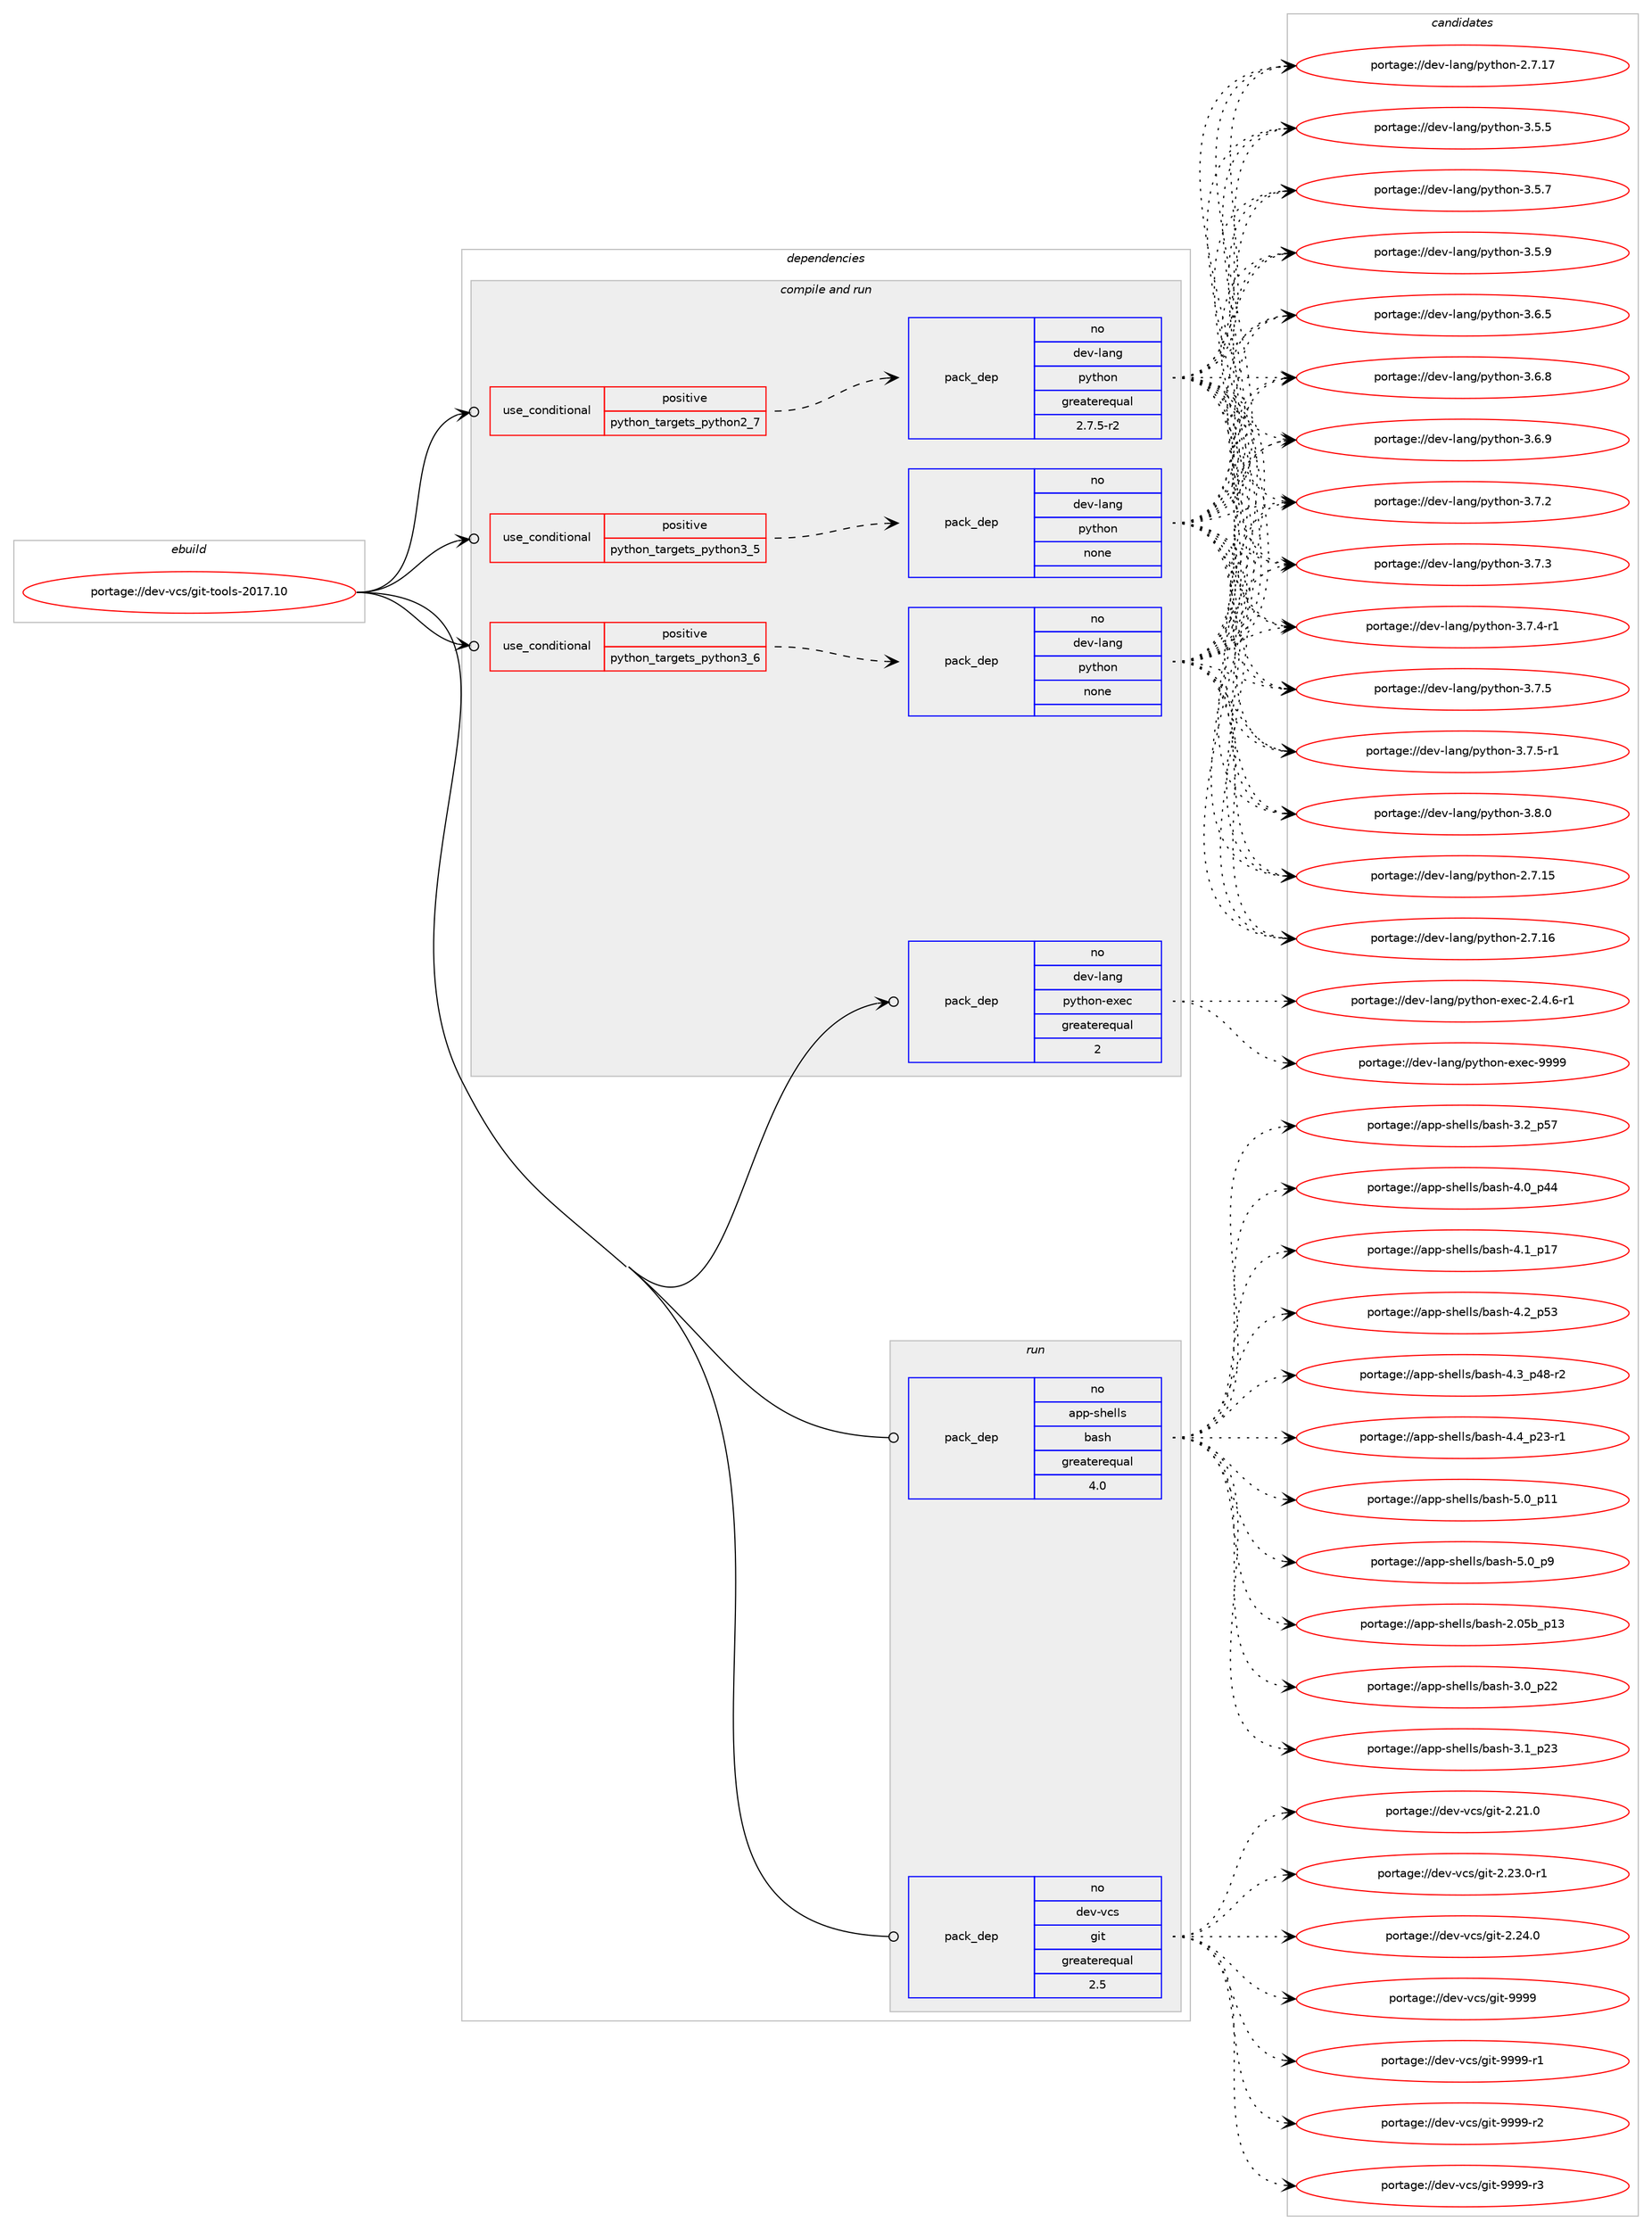 digraph prolog {

# *************
# Graph options
# *************

newrank=true;
concentrate=true;
compound=true;
graph [rankdir=LR,fontname=Helvetica,fontsize=10,ranksep=1.5];#, ranksep=2.5, nodesep=0.2];
edge  [arrowhead=vee];
node  [fontname=Helvetica,fontsize=10];

# **********
# The ebuild
# **********

subgraph cluster_leftcol {
color=gray;
rank=same;
label=<<i>ebuild</i>>;
id [label="portage://dev-vcs/git-tools-2017.10", color=red, width=4, href="../dev-vcs/git-tools-2017.10.svg"];
}

# ****************
# The dependencies
# ****************

subgraph cluster_midcol {
color=gray;
label=<<i>dependencies</i>>;
subgraph cluster_compile {
fillcolor="#eeeeee";
style=filled;
label=<<i>compile</i>>;
}
subgraph cluster_compileandrun {
fillcolor="#eeeeee";
style=filled;
label=<<i>compile and run</i>>;
subgraph cond72336 {
dependency267605 [label=<<TABLE BORDER="0" CELLBORDER="1" CELLSPACING="0" CELLPADDING="4"><TR><TD ROWSPAN="3" CELLPADDING="10">use_conditional</TD></TR><TR><TD>positive</TD></TR><TR><TD>python_targets_python2_7</TD></TR></TABLE>>, shape=none, color=red];
subgraph pack191529 {
dependency267606 [label=<<TABLE BORDER="0" CELLBORDER="1" CELLSPACING="0" CELLPADDING="4" WIDTH="220"><TR><TD ROWSPAN="6" CELLPADDING="30">pack_dep</TD></TR><TR><TD WIDTH="110">no</TD></TR><TR><TD>dev-lang</TD></TR><TR><TD>python</TD></TR><TR><TD>greaterequal</TD></TR><TR><TD>2.7.5-r2</TD></TR></TABLE>>, shape=none, color=blue];
}
dependency267605:e -> dependency267606:w [weight=20,style="dashed",arrowhead="vee"];
}
id:e -> dependency267605:w [weight=20,style="solid",arrowhead="odotvee"];
subgraph cond72337 {
dependency267607 [label=<<TABLE BORDER="0" CELLBORDER="1" CELLSPACING="0" CELLPADDING="4"><TR><TD ROWSPAN="3" CELLPADDING="10">use_conditional</TD></TR><TR><TD>positive</TD></TR><TR><TD>python_targets_python3_5</TD></TR></TABLE>>, shape=none, color=red];
subgraph pack191530 {
dependency267608 [label=<<TABLE BORDER="0" CELLBORDER="1" CELLSPACING="0" CELLPADDING="4" WIDTH="220"><TR><TD ROWSPAN="6" CELLPADDING="30">pack_dep</TD></TR><TR><TD WIDTH="110">no</TD></TR><TR><TD>dev-lang</TD></TR><TR><TD>python</TD></TR><TR><TD>none</TD></TR><TR><TD></TD></TR></TABLE>>, shape=none, color=blue];
}
dependency267607:e -> dependency267608:w [weight=20,style="dashed",arrowhead="vee"];
}
id:e -> dependency267607:w [weight=20,style="solid",arrowhead="odotvee"];
subgraph cond72338 {
dependency267609 [label=<<TABLE BORDER="0" CELLBORDER="1" CELLSPACING="0" CELLPADDING="4"><TR><TD ROWSPAN="3" CELLPADDING="10">use_conditional</TD></TR><TR><TD>positive</TD></TR><TR><TD>python_targets_python3_6</TD></TR></TABLE>>, shape=none, color=red];
subgraph pack191531 {
dependency267610 [label=<<TABLE BORDER="0" CELLBORDER="1" CELLSPACING="0" CELLPADDING="4" WIDTH="220"><TR><TD ROWSPAN="6" CELLPADDING="30">pack_dep</TD></TR><TR><TD WIDTH="110">no</TD></TR><TR><TD>dev-lang</TD></TR><TR><TD>python</TD></TR><TR><TD>none</TD></TR><TR><TD></TD></TR></TABLE>>, shape=none, color=blue];
}
dependency267609:e -> dependency267610:w [weight=20,style="dashed",arrowhead="vee"];
}
id:e -> dependency267609:w [weight=20,style="solid",arrowhead="odotvee"];
subgraph pack191532 {
dependency267611 [label=<<TABLE BORDER="0" CELLBORDER="1" CELLSPACING="0" CELLPADDING="4" WIDTH="220"><TR><TD ROWSPAN="6" CELLPADDING="30">pack_dep</TD></TR><TR><TD WIDTH="110">no</TD></TR><TR><TD>dev-lang</TD></TR><TR><TD>python-exec</TD></TR><TR><TD>greaterequal</TD></TR><TR><TD>2</TD></TR></TABLE>>, shape=none, color=blue];
}
id:e -> dependency267611:w [weight=20,style="solid",arrowhead="odotvee"];
}
subgraph cluster_run {
fillcolor="#eeeeee";
style=filled;
label=<<i>run</i>>;
subgraph pack191533 {
dependency267612 [label=<<TABLE BORDER="0" CELLBORDER="1" CELLSPACING="0" CELLPADDING="4" WIDTH="220"><TR><TD ROWSPAN="6" CELLPADDING="30">pack_dep</TD></TR><TR><TD WIDTH="110">no</TD></TR><TR><TD>app-shells</TD></TR><TR><TD>bash</TD></TR><TR><TD>greaterequal</TD></TR><TR><TD>4.0</TD></TR></TABLE>>, shape=none, color=blue];
}
id:e -> dependency267612:w [weight=20,style="solid",arrowhead="odot"];
subgraph pack191534 {
dependency267613 [label=<<TABLE BORDER="0" CELLBORDER="1" CELLSPACING="0" CELLPADDING="4" WIDTH="220"><TR><TD ROWSPAN="6" CELLPADDING="30">pack_dep</TD></TR><TR><TD WIDTH="110">no</TD></TR><TR><TD>dev-vcs</TD></TR><TR><TD>git</TD></TR><TR><TD>greaterequal</TD></TR><TR><TD>2.5</TD></TR></TABLE>>, shape=none, color=blue];
}
id:e -> dependency267613:w [weight=20,style="solid",arrowhead="odot"];
}
}

# **************
# The candidates
# **************

subgraph cluster_choices {
rank=same;
color=gray;
label=<<i>candidates</i>>;

subgraph choice191529 {
color=black;
nodesep=1;
choiceportage10010111845108971101034711212111610411111045504655464953 [label="portage://dev-lang/python-2.7.15", color=red, width=4,href="../dev-lang/python-2.7.15.svg"];
choiceportage10010111845108971101034711212111610411111045504655464954 [label="portage://dev-lang/python-2.7.16", color=red, width=4,href="../dev-lang/python-2.7.16.svg"];
choiceportage10010111845108971101034711212111610411111045504655464955 [label="portage://dev-lang/python-2.7.17", color=red, width=4,href="../dev-lang/python-2.7.17.svg"];
choiceportage100101118451089711010347112121116104111110455146534653 [label="portage://dev-lang/python-3.5.5", color=red, width=4,href="../dev-lang/python-3.5.5.svg"];
choiceportage100101118451089711010347112121116104111110455146534655 [label="portage://dev-lang/python-3.5.7", color=red, width=4,href="../dev-lang/python-3.5.7.svg"];
choiceportage100101118451089711010347112121116104111110455146534657 [label="portage://dev-lang/python-3.5.9", color=red, width=4,href="../dev-lang/python-3.5.9.svg"];
choiceportage100101118451089711010347112121116104111110455146544653 [label="portage://dev-lang/python-3.6.5", color=red, width=4,href="../dev-lang/python-3.6.5.svg"];
choiceportage100101118451089711010347112121116104111110455146544656 [label="portage://dev-lang/python-3.6.8", color=red, width=4,href="../dev-lang/python-3.6.8.svg"];
choiceportage100101118451089711010347112121116104111110455146544657 [label="portage://dev-lang/python-3.6.9", color=red, width=4,href="../dev-lang/python-3.6.9.svg"];
choiceportage100101118451089711010347112121116104111110455146554650 [label="portage://dev-lang/python-3.7.2", color=red, width=4,href="../dev-lang/python-3.7.2.svg"];
choiceportage100101118451089711010347112121116104111110455146554651 [label="portage://dev-lang/python-3.7.3", color=red, width=4,href="../dev-lang/python-3.7.3.svg"];
choiceportage1001011184510897110103471121211161041111104551465546524511449 [label="portage://dev-lang/python-3.7.4-r1", color=red, width=4,href="../dev-lang/python-3.7.4-r1.svg"];
choiceportage100101118451089711010347112121116104111110455146554653 [label="portage://dev-lang/python-3.7.5", color=red, width=4,href="../dev-lang/python-3.7.5.svg"];
choiceportage1001011184510897110103471121211161041111104551465546534511449 [label="portage://dev-lang/python-3.7.5-r1", color=red, width=4,href="../dev-lang/python-3.7.5-r1.svg"];
choiceportage100101118451089711010347112121116104111110455146564648 [label="portage://dev-lang/python-3.8.0", color=red, width=4,href="../dev-lang/python-3.8.0.svg"];
dependency267606:e -> choiceportage10010111845108971101034711212111610411111045504655464953:w [style=dotted,weight="100"];
dependency267606:e -> choiceportage10010111845108971101034711212111610411111045504655464954:w [style=dotted,weight="100"];
dependency267606:e -> choiceportage10010111845108971101034711212111610411111045504655464955:w [style=dotted,weight="100"];
dependency267606:e -> choiceportage100101118451089711010347112121116104111110455146534653:w [style=dotted,weight="100"];
dependency267606:e -> choiceportage100101118451089711010347112121116104111110455146534655:w [style=dotted,weight="100"];
dependency267606:e -> choiceportage100101118451089711010347112121116104111110455146534657:w [style=dotted,weight="100"];
dependency267606:e -> choiceportage100101118451089711010347112121116104111110455146544653:w [style=dotted,weight="100"];
dependency267606:e -> choiceportage100101118451089711010347112121116104111110455146544656:w [style=dotted,weight="100"];
dependency267606:e -> choiceportage100101118451089711010347112121116104111110455146544657:w [style=dotted,weight="100"];
dependency267606:e -> choiceportage100101118451089711010347112121116104111110455146554650:w [style=dotted,weight="100"];
dependency267606:e -> choiceportage100101118451089711010347112121116104111110455146554651:w [style=dotted,weight="100"];
dependency267606:e -> choiceportage1001011184510897110103471121211161041111104551465546524511449:w [style=dotted,weight="100"];
dependency267606:e -> choiceportage100101118451089711010347112121116104111110455146554653:w [style=dotted,weight="100"];
dependency267606:e -> choiceportage1001011184510897110103471121211161041111104551465546534511449:w [style=dotted,weight="100"];
dependency267606:e -> choiceportage100101118451089711010347112121116104111110455146564648:w [style=dotted,weight="100"];
}
subgraph choice191530 {
color=black;
nodesep=1;
choiceportage10010111845108971101034711212111610411111045504655464953 [label="portage://dev-lang/python-2.7.15", color=red, width=4,href="../dev-lang/python-2.7.15.svg"];
choiceportage10010111845108971101034711212111610411111045504655464954 [label="portage://dev-lang/python-2.7.16", color=red, width=4,href="../dev-lang/python-2.7.16.svg"];
choiceportage10010111845108971101034711212111610411111045504655464955 [label="portage://dev-lang/python-2.7.17", color=red, width=4,href="../dev-lang/python-2.7.17.svg"];
choiceportage100101118451089711010347112121116104111110455146534653 [label="portage://dev-lang/python-3.5.5", color=red, width=4,href="../dev-lang/python-3.5.5.svg"];
choiceportage100101118451089711010347112121116104111110455146534655 [label="portage://dev-lang/python-3.5.7", color=red, width=4,href="../dev-lang/python-3.5.7.svg"];
choiceportage100101118451089711010347112121116104111110455146534657 [label="portage://dev-lang/python-3.5.9", color=red, width=4,href="../dev-lang/python-3.5.9.svg"];
choiceportage100101118451089711010347112121116104111110455146544653 [label="portage://dev-lang/python-3.6.5", color=red, width=4,href="../dev-lang/python-3.6.5.svg"];
choiceportage100101118451089711010347112121116104111110455146544656 [label="portage://dev-lang/python-3.6.8", color=red, width=4,href="../dev-lang/python-3.6.8.svg"];
choiceportage100101118451089711010347112121116104111110455146544657 [label="portage://dev-lang/python-3.6.9", color=red, width=4,href="../dev-lang/python-3.6.9.svg"];
choiceportage100101118451089711010347112121116104111110455146554650 [label="portage://dev-lang/python-3.7.2", color=red, width=4,href="../dev-lang/python-3.7.2.svg"];
choiceportage100101118451089711010347112121116104111110455146554651 [label="portage://dev-lang/python-3.7.3", color=red, width=4,href="../dev-lang/python-3.7.3.svg"];
choiceportage1001011184510897110103471121211161041111104551465546524511449 [label="portage://dev-lang/python-3.7.4-r1", color=red, width=4,href="../dev-lang/python-3.7.4-r1.svg"];
choiceportage100101118451089711010347112121116104111110455146554653 [label="portage://dev-lang/python-3.7.5", color=red, width=4,href="../dev-lang/python-3.7.5.svg"];
choiceportage1001011184510897110103471121211161041111104551465546534511449 [label="portage://dev-lang/python-3.7.5-r1", color=red, width=4,href="../dev-lang/python-3.7.5-r1.svg"];
choiceportage100101118451089711010347112121116104111110455146564648 [label="portage://dev-lang/python-3.8.0", color=red, width=4,href="../dev-lang/python-3.8.0.svg"];
dependency267608:e -> choiceportage10010111845108971101034711212111610411111045504655464953:w [style=dotted,weight="100"];
dependency267608:e -> choiceportage10010111845108971101034711212111610411111045504655464954:w [style=dotted,weight="100"];
dependency267608:e -> choiceportage10010111845108971101034711212111610411111045504655464955:w [style=dotted,weight="100"];
dependency267608:e -> choiceportage100101118451089711010347112121116104111110455146534653:w [style=dotted,weight="100"];
dependency267608:e -> choiceportage100101118451089711010347112121116104111110455146534655:w [style=dotted,weight="100"];
dependency267608:e -> choiceportage100101118451089711010347112121116104111110455146534657:w [style=dotted,weight="100"];
dependency267608:e -> choiceportage100101118451089711010347112121116104111110455146544653:w [style=dotted,weight="100"];
dependency267608:e -> choiceportage100101118451089711010347112121116104111110455146544656:w [style=dotted,weight="100"];
dependency267608:e -> choiceportage100101118451089711010347112121116104111110455146544657:w [style=dotted,weight="100"];
dependency267608:e -> choiceportage100101118451089711010347112121116104111110455146554650:w [style=dotted,weight="100"];
dependency267608:e -> choiceportage100101118451089711010347112121116104111110455146554651:w [style=dotted,weight="100"];
dependency267608:e -> choiceportage1001011184510897110103471121211161041111104551465546524511449:w [style=dotted,weight="100"];
dependency267608:e -> choiceportage100101118451089711010347112121116104111110455146554653:w [style=dotted,weight="100"];
dependency267608:e -> choiceportage1001011184510897110103471121211161041111104551465546534511449:w [style=dotted,weight="100"];
dependency267608:e -> choiceportage100101118451089711010347112121116104111110455146564648:w [style=dotted,weight="100"];
}
subgraph choice191531 {
color=black;
nodesep=1;
choiceportage10010111845108971101034711212111610411111045504655464953 [label="portage://dev-lang/python-2.7.15", color=red, width=4,href="../dev-lang/python-2.7.15.svg"];
choiceportage10010111845108971101034711212111610411111045504655464954 [label="portage://dev-lang/python-2.7.16", color=red, width=4,href="../dev-lang/python-2.7.16.svg"];
choiceportage10010111845108971101034711212111610411111045504655464955 [label="portage://dev-lang/python-2.7.17", color=red, width=4,href="../dev-lang/python-2.7.17.svg"];
choiceportage100101118451089711010347112121116104111110455146534653 [label="portage://dev-lang/python-3.5.5", color=red, width=4,href="../dev-lang/python-3.5.5.svg"];
choiceportage100101118451089711010347112121116104111110455146534655 [label="portage://dev-lang/python-3.5.7", color=red, width=4,href="../dev-lang/python-3.5.7.svg"];
choiceportage100101118451089711010347112121116104111110455146534657 [label="portage://dev-lang/python-3.5.9", color=red, width=4,href="../dev-lang/python-3.5.9.svg"];
choiceportage100101118451089711010347112121116104111110455146544653 [label="portage://dev-lang/python-3.6.5", color=red, width=4,href="../dev-lang/python-3.6.5.svg"];
choiceportage100101118451089711010347112121116104111110455146544656 [label="portage://dev-lang/python-3.6.8", color=red, width=4,href="../dev-lang/python-3.6.8.svg"];
choiceportage100101118451089711010347112121116104111110455146544657 [label="portage://dev-lang/python-3.6.9", color=red, width=4,href="../dev-lang/python-3.6.9.svg"];
choiceportage100101118451089711010347112121116104111110455146554650 [label="portage://dev-lang/python-3.7.2", color=red, width=4,href="../dev-lang/python-3.7.2.svg"];
choiceportage100101118451089711010347112121116104111110455146554651 [label="portage://dev-lang/python-3.7.3", color=red, width=4,href="../dev-lang/python-3.7.3.svg"];
choiceportage1001011184510897110103471121211161041111104551465546524511449 [label="portage://dev-lang/python-3.7.4-r1", color=red, width=4,href="../dev-lang/python-3.7.4-r1.svg"];
choiceportage100101118451089711010347112121116104111110455146554653 [label="portage://dev-lang/python-3.7.5", color=red, width=4,href="../dev-lang/python-3.7.5.svg"];
choiceportage1001011184510897110103471121211161041111104551465546534511449 [label="portage://dev-lang/python-3.7.5-r1", color=red, width=4,href="../dev-lang/python-3.7.5-r1.svg"];
choiceportage100101118451089711010347112121116104111110455146564648 [label="portage://dev-lang/python-3.8.0", color=red, width=4,href="../dev-lang/python-3.8.0.svg"];
dependency267610:e -> choiceportage10010111845108971101034711212111610411111045504655464953:w [style=dotted,weight="100"];
dependency267610:e -> choiceportage10010111845108971101034711212111610411111045504655464954:w [style=dotted,weight="100"];
dependency267610:e -> choiceportage10010111845108971101034711212111610411111045504655464955:w [style=dotted,weight="100"];
dependency267610:e -> choiceportage100101118451089711010347112121116104111110455146534653:w [style=dotted,weight="100"];
dependency267610:e -> choiceportage100101118451089711010347112121116104111110455146534655:w [style=dotted,weight="100"];
dependency267610:e -> choiceportage100101118451089711010347112121116104111110455146534657:w [style=dotted,weight="100"];
dependency267610:e -> choiceportage100101118451089711010347112121116104111110455146544653:w [style=dotted,weight="100"];
dependency267610:e -> choiceportage100101118451089711010347112121116104111110455146544656:w [style=dotted,weight="100"];
dependency267610:e -> choiceportage100101118451089711010347112121116104111110455146544657:w [style=dotted,weight="100"];
dependency267610:e -> choiceportage100101118451089711010347112121116104111110455146554650:w [style=dotted,weight="100"];
dependency267610:e -> choiceportage100101118451089711010347112121116104111110455146554651:w [style=dotted,weight="100"];
dependency267610:e -> choiceportage1001011184510897110103471121211161041111104551465546524511449:w [style=dotted,weight="100"];
dependency267610:e -> choiceportage100101118451089711010347112121116104111110455146554653:w [style=dotted,weight="100"];
dependency267610:e -> choiceportage1001011184510897110103471121211161041111104551465546534511449:w [style=dotted,weight="100"];
dependency267610:e -> choiceportage100101118451089711010347112121116104111110455146564648:w [style=dotted,weight="100"];
}
subgraph choice191532 {
color=black;
nodesep=1;
choiceportage10010111845108971101034711212111610411111045101120101994550465246544511449 [label="portage://dev-lang/python-exec-2.4.6-r1", color=red, width=4,href="../dev-lang/python-exec-2.4.6-r1.svg"];
choiceportage10010111845108971101034711212111610411111045101120101994557575757 [label="portage://dev-lang/python-exec-9999", color=red, width=4,href="../dev-lang/python-exec-9999.svg"];
dependency267611:e -> choiceportage10010111845108971101034711212111610411111045101120101994550465246544511449:w [style=dotted,weight="100"];
dependency267611:e -> choiceportage10010111845108971101034711212111610411111045101120101994557575757:w [style=dotted,weight="100"];
}
subgraph choice191533 {
color=black;
nodesep=1;
choiceportage9711211245115104101108108115479897115104455046485398951124951 [label="portage://app-shells/bash-2.05b_p13", color=red, width=4,href="../app-shells/bash-2.05b_p13.svg"];
choiceportage971121124511510410110810811547989711510445514648951125050 [label="portage://app-shells/bash-3.0_p22", color=red, width=4,href="../app-shells/bash-3.0_p22.svg"];
choiceportage971121124511510410110810811547989711510445514649951125051 [label="portage://app-shells/bash-3.1_p23", color=red, width=4,href="../app-shells/bash-3.1_p23.svg"];
choiceportage971121124511510410110810811547989711510445514650951125355 [label="portage://app-shells/bash-3.2_p57", color=red, width=4,href="../app-shells/bash-3.2_p57.svg"];
choiceportage971121124511510410110810811547989711510445524648951125252 [label="portage://app-shells/bash-4.0_p44", color=red, width=4,href="../app-shells/bash-4.0_p44.svg"];
choiceportage971121124511510410110810811547989711510445524649951124955 [label="portage://app-shells/bash-4.1_p17", color=red, width=4,href="../app-shells/bash-4.1_p17.svg"];
choiceportage971121124511510410110810811547989711510445524650951125351 [label="portage://app-shells/bash-4.2_p53", color=red, width=4,href="../app-shells/bash-4.2_p53.svg"];
choiceportage9711211245115104101108108115479897115104455246519511252564511450 [label="portage://app-shells/bash-4.3_p48-r2", color=red, width=4,href="../app-shells/bash-4.3_p48-r2.svg"];
choiceportage9711211245115104101108108115479897115104455246529511250514511449 [label="portage://app-shells/bash-4.4_p23-r1", color=red, width=4,href="../app-shells/bash-4.4_p23-r1.svg"];
choiceportage971121124511510410110810811547989711510445534648951124949 [label="portage://app-shells/bash-5.0_p11", color=red, width=4,href="../app-shells/bash-5.0_p11.svg"];
choiceportage9711211245115104101108108115479897115104455346489511257 [label="portage://app-shells/bash-5.0_p9", color=red, width=4,href="../app-shells/bash-5.0_p9.svg"];
dependency267612:e -> choiceportage9711211245115104101108108115479897115104455046485398951124951:w [style=dotted,weight="100"];
dependency267612:e -> choiceportage971121124511510410110810811547989711510445514648951125050:w [style=dotted,weight="100"];
dependency267612:e -> choiceportage971121124511510410110810811547989711510445514649951125051:w [style=dotted,weight="100"];
dependency267612:e -> choiceportage971121124511510410110810811547989711510445514650951125355:w [style=dotted,weight="100"];
dependency267612:e -> choiceportage971121124511510410110810811547989711510445524648951125252:w [style=dotted,weight="100"];
dependency267612:e -> choiceportage971121124511510410110810811547989711510445524649951124955:w [style=dotted,weight="100"];
dependency267612:e -> choiceportage971121124511510410110810811547989711510445524650951125351:w [style=dotted,weight="100"];
dependency267612:e -> choiceportage9711211245115104101108108115479897115104455246519511252564511450:w [style=dotted,weight="100"];
dependency267612:e -> choiceportage9711211245115104101108108115479897115104455246529511250514511449:w [style=dotted,weight="100"];
dependency267612:e -> choiceportage971121124511510410110810811547989711510445534648951124949:w [style=dotted,weight="100"];
dependency267612:e -> choiceportage9711211245115104101108108115479897115104455346489511257:w [style=dotted,weight="100"];
}
subgraph choice191534 {
color=black;
nodesep=1;
choiceportage10010111845118991154710310511645504650494648 [label="portage://dev-vcs/git-2.21.0", color=red, width=4,href="../dev-vcs/git-2.21.0.svg"];
choiceportage100101118451189911547103105116455046505146484511449 [label="portage://dev-vcs/git-2.23.0-r1", color=red, width=4,href="../dev-vcs/git-2.23.0-r1.svg"];
choiceportage10010111845118991154710310511645504650524648 [label="portage://dev-vcs/git-2.24.0", color=red, width=4,href="../dev-vcs/git-2.24.0.svg"];
choiceportage1001011184511899115471031051164557575757 [label="portage://dev-vcs/git-9999", color=red, width=4,href="../dev-vcs/git-9999.svg"];
choiceportage10010111845118991154710310511645575757574511449 [label="portage://dev-vcs/git-9999-r1", color=red, width=4,href="../dev-vcs/git-9999-r1.svg"];
choiceportage10010111845118991154710310511645575757574511450 [label="portage://dev-vcs/git-9999-r2", color=red, width=4,href="../dev-vcs/git-9999-r2.svg"];
choiceportage10010111845118991154710310511645575757574511451 [label="portage://dev-vcs/git-9999-r3", color=red, width=4,href="../dev-vcs/git-9999-r3.svg"];
dependency267613:e -> choiceportage10010111845118991154710310511645504650494648:w [style=dotted,weight="100"];
dependency267613:e -> choiceportage100101118451189911547103105116455046505146484511449:w [style=dotted,weight="100"];
dependency267613:e -> choiceportage10010111845118991154710310511645504650524648:w [style=dotted,weight="100"];
dependency267613:e -> choiceportage1001011184511899115471031051164557575757:w [style=dotted,weight="100"];
dependency267613:e -> choiceportage10010111845118991154710310511645575757574511449:w [style=dotted,weight="100"];
dependency267613:e -> choiceportage10010111845118991154710310511645575757574511450:w [style=dotted,weight="100"];
dependency267613:e -> choiceportage10010111845118991154710310511645575757574511451:w [style=dotted,weight="100"];
}
}

}
